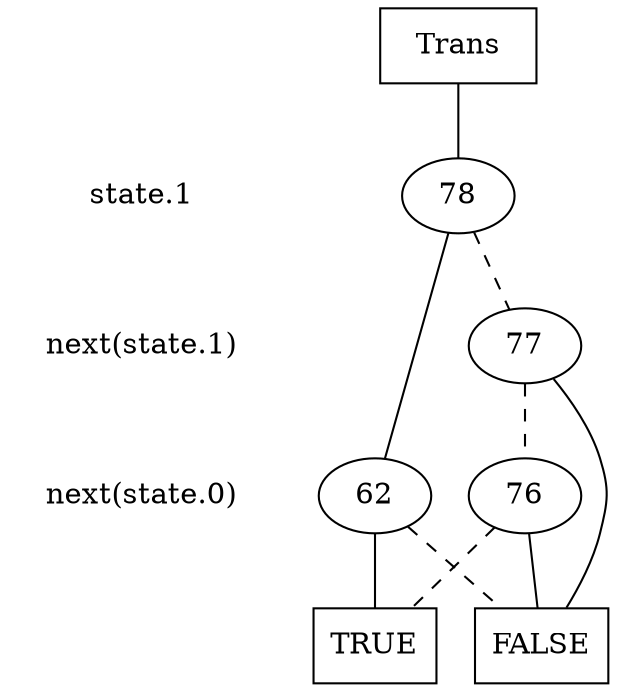 digraph "DD" {
size = "7.5,10"
center = true;
edge [dir = none];
{ node [shape = plaintext];
  edge [style = invis];
  "CONST NODES" [style = invis];
" state.1 " -> " next(state.1) " -> " next(state.0) " -> "CONST NODES"; 
}
{ rank = same; node [shape = box]; edge [style = invis];
"  Trans  "; }
{ rank = same; " state.1 ";
"78";
}
{ rank = same; " next(state.1) ";
"77";
}
{ rank = same; " next(state.0) ";
"76";
"62";
}
{ rank = same; "CONST NODES";
{ node [shape = box]; "53" [label = "TRUE"];
"54" [label = "FALSE"];
}
}
"  Trans  " -> "78" [style = solid];
"78" -> "62";
"78" -> "77" [style = dashed];
"77" -> "54";
"77" -> "76" [style = dashed];
"76" -> "54";
"76" -> "53" [style = dashed];
"62" -> "53";
"62" -> "54" [style = dashed];
"53" [label = "TRUE"];
"54" [label = "FALSE"];
}
